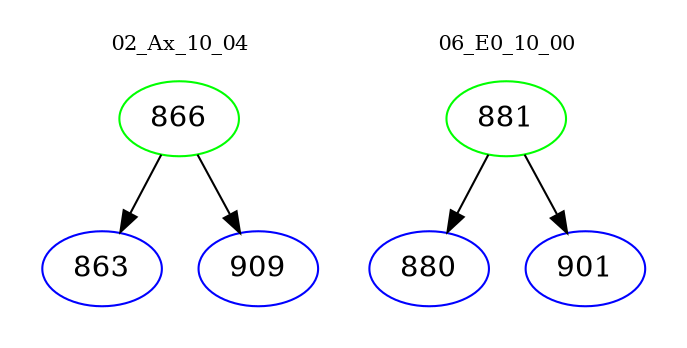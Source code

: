 digraph{
subgraph cluster_0 {
color = white
label = "02_Ax_10_04";
fontsize=10;
T0_866 [label="866", color="green"]
T0_866 -> T0_863 [color="black"]
T0_863 [label="863", color="blue"]
T0_866 -> T0_909 [color="black"]
T0_909 [label="909", color="blue"]
}
subgraph cluster_1 {
color = white
label = "06_E0_10_00";
fontsize=10;
T1_881 [label="881", color="green"]
T1_881 -> T1_880 [color="black"]
T1_880 [label="880", color="blue"]
T1_881 -> T1_901 [color="black"]
T1_901 [label="901", color="blue"]
}
}
